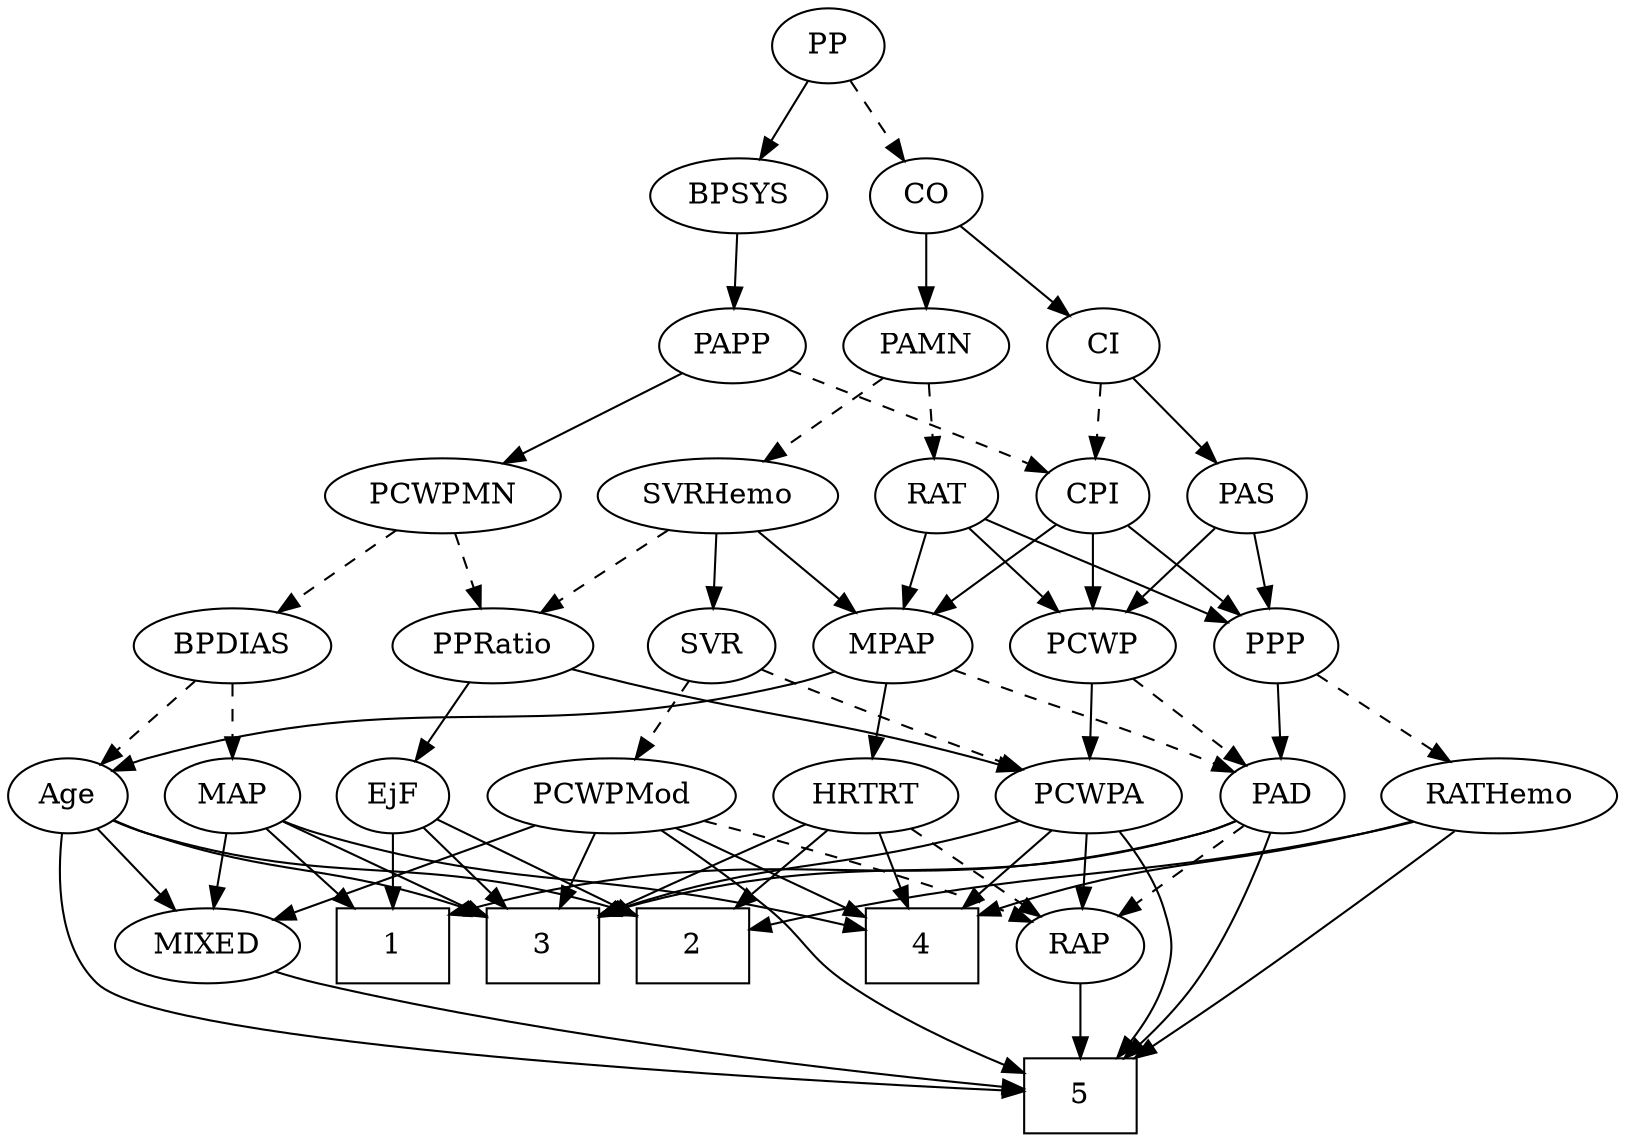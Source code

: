 strict digraph {
	graph [bb="0,0,718.4,540"];
	node [label="\N"];
	1	[height=0.5,
		pos="158,90",
		shape=box,
		width=0.75];
	2	[height=0.5,
		pos="302,90",
		shape=box,
		width=0.75];
	3	[height=0.5,
		pos="230,90",
		shape=box,
		width=0.75];
	4	[height=0.5,
		pos="412,90",
		shape=box,
		width=0.75];
	5	[height=0.5,
		pos="485,18",
		shape=box,
		width=0.75];
	Age	[height=0.5,
		pos="27,162",
		width=0.75];
	Age -> 2	[pos="e,274.79,104.77 47.56,150.15 52.514,147.85 57.863,145.64 63,144 147.32,117.14 176.68,134.52 265.17,107.78",
		style=solid];
	Age -> 3	[pos="e,202.69,104.49 48.059,150.31 52.9,148.06 58.074,145.82 63,144 116.75,124.1 135.47,128.44 193.1,107.99",
		style=solid];
	Age -> 5	[pos="e,457.86,20.058 20.29,144.26 13.571,124.43 6.5091,91.617 24,72 52.088,40.498 343.09,25.056 447.75,20.49",
		style=solid];
	MIXED	[height=0.5,
		pos="73,90",
		width=1.1193];
	Age -> MIXED	[pos="e,61.962,107.8 37.438,145.12 43.04,136.59 50.075,125.89 56.406,116.25",
		style=solid];
	EjF	[height=0.5,
		pos="179,162",
		width=0.75];
	EjF -> 1	[pos="e,163.18,108.28 173.92,144.05 171.58,136.26 168.75,126.82 166.12,118.08",
		style=solid];
	EjF -> 2	[pos="e,274.62,106.58 199.04,149.6 217.02,139.36 243.87,124.08 265.64,111.69",
		style=solid];
	EjF -> 3	[pos="e,217.28,108.46 190.32,145.46 196.49,136.99 204.29,126.29 211.34,116.61",
		style=solid];
	RAP	[height=0.5,
		pos="485,90",
		width=0.77632];
	RAP -> 5	[pos="e,485,36.104 485,71.697 485,63.983 485,54.712 485,46.112",
		style=solid];
	MIXED -> 5	[pos="e,457.8,21.202 102.53,77.749 108.89,75.611 115.61,73.559 122,72 238.92,43.453 381.04,28.171 447.43,22.126",
		style=solid];
	MPAP	[height=0.5,
		pos="401,234",
		width=0.97491];
	MPAP -> Age	[pos="e,47.499,174.05 374.82,221.67 369.04,219.51 362.88,217.47 357,216 229.3,184.03 189.46,216.57 63,180 61.058,179.44 59.09,178.78 57.126,\
178.06",
		style=solid];
	PAD	[height=0.5,
		pos="573,162",
		width=0.79437];
	MPAP -> PAD	[pos="e,550.79,173.45 428.09,222.46 464.45,208.3 525.69,184.39 536,180 537.81,179.23 539.65,178.43 541.51,177.61",
		style=dashed];
	HRTRT	[height=0.5,
		pos="386,162",
		width=1.1013];
	MPAP -> HRTRT	[pos="e,389.7,180.28 397.37,216.05 395.7,208.26 393.68,198.82 391.8,190.08",
		style=solid];
	BPSYS	[height=0.5,
		pos="328,450",
		width=1.0471];
	PAPP	[height=0.5,
		pos="326,378",
		width=0.88464];
	BPSYS -> PAPP	[pos="e,326.49,396.1 327.51,431.7 327.29,423.98 327.02,414.71 326.77,406.11",
		style=solid];
	PAD -> 1	[pos="e,185.15,104.98 551.53,149.71 546.55,147.5 541.18,145.42 536,144 391.77,104.43 343.26,147.29 195.06,107.71",
		style=solid];
	PAD -> 3	[pos="e,257.17,104.9 551.5,149.82 546.52,147.6 541.16,145.49 536,144 422.77,111.24 384.15,140.62 266.88,107.71",
		style=solid];
	PAD -> 5	[pos="e,505.23,36.078 568.3,143.98 562.67,125.33 552.07,95.002 537,72 530.22,61.66 521.23,51.629 512.62,43.126",
		style=solid];
	PAD -> RAP	[pos="e,501.92,104.46 556.03,147.5 543.01,137.14 524.82,122.67 510.11,110.97",
		style=dashed];
	CO	[height=0.5,
		pos="412,450",
		width=0.75];
	PAMN	[height=0.5,
		pos="412,378",
		width=1.011];
	CO -> PAMN	[pos="e,412,396.1 412,431.7 412,423.98 412,414.71 412,406.11",
		style=solid];
	CI	[height=0.5,
		pos="493,378",
		width=0.75];
	CO -> CI	[pos="e,477.03,392.8 428,435.17 439.76,425.01 455.94,411.03 469.21,399.56",
		style=solid];
	PAS	[height=0.5,
		pos="561,306",
		width=0.75];
	PPP	[height=0.5,
		pos="569,234",
		width=0.75];
	PAS -> PPP	[pos="e,567.05,252.1 562.98,287.7 563.86,279.98 564.92,270.71 565.9,262.11",
		style=solid];
	PCWP	[height=0.5,
		pos="489,234",
		width=0.97491];
	PAS -> PCWP	[pos="e,504.8,250.36 546.43,290.83 536.61,281.29 523.46,268.5 512.21,257.57",
		style=solid];
	RAT	[height=0.5,
		pos="417,306",
		width=0.75827];
	PAMN -> RAT	[pos="e,415.78,324.1 413.24,359.7 413.79,351.98 414.45,342.71 415.06,334.11",
		style=dashed];
	SVRHemo	[height=0.5,
		pos="322,306",
		width=1.3902];
	PAMN -> SVRHemo	[pos="e,342.19,322.7 393.35,362.5 380.87,352.79 364.21,339.83 350.13,328.88",
		style=dashed];
	RATHemo	[height=0.5,
		pos="669,162",
		width=1.3721];
	RATHemo -> 2	[pos="e,329.31,97.781 632.99,149.64 625.76,147.59 618.17,145.59 611,144 507.85,121.09 479.78,127.84 376,108 363.98,105.7 350.95,102.84 \
339.22,100.12",
		style=solid];
	RATHemo -> 4	[pos="e,439.25,104.64 632.28,149.83 625.24,147.8 617.91,145.77 611,144 542.23,126.35 520.1,131.48 449.12,107.99",
		style=solid];
	RATHemo -> 5	[pos="e,510.31,36.237 650.41,145.16 628.97,127.04 592.48,96.69 560,72 546.67,61.869 531.66,51.133 518.59,41.992",
		style=solid];
	CPI	[height=0.5,
		pos="489,306",
		width=0.75];
	CPI -> MPAP	[pos="e,419.13,249.42 472.03,291.5 459.34,281.41 441.75,267.41 427.25,255.88",
		style=solid];
	CPI -> PPP	[pos="e,553.23,248.8 504.81,291.17 516.42,281.01 532.39,267.03 545.5,255.56",
		style=solid];
	CPI -> PCWP	[pos="e,489,252.1 489,287.7 489,279.98 489,270.71 489,262.11",
		style=solid];
	RAT -> MPAP	[pos="e,404.95,252.28 413.13,288.05 411.35,280.26 409.19,270.82 407.19,262.08",
		style=solid];
	RAT -> PPP	[pos="e,547.71,245.13 438.67,294.69 443.39,292.47 448.36,290.14 453,288 488.41,271.67 497.59,268.33 533,252 534.79,251.18 536.63,250.32 \
538.48,249.46",
		style=solid];
	RAT -> PCWP	[pos="e,473.35,250.21 431.92,290.5 441.76,280.93 454.84,268.21 466,257.36",
		style=solid];
	SVR	[height=0.5,
		pos="320,234",
		width=0.77632];
	PCWPMod	[height=0.5,
		pos="276,162",
		width=1.4443];
	SVR -> PCWPMod	[pos="e,286.56,179.8 310.02,217.12 304.71,208.68 298.07,198.1 292.06,188.55",
		style=dashed];
	PCWPA	[height=0.5,
		pos="485,162",
		width=1.1555];
	SVR -> PCWPA	[pos="e,455.63,174.79 342.24,222.61 347.09,220.4 352.21,218.09 357,216 386.81,202.99 420.84,188.93 446.32,178.57",
		style=dashed];
	PCWPMod -> 3	[pos="e,241.35,108.28 264.86,144.05 259.46,135.84 252.86,125.79 246.86,116.66",
		style=solid];
	PCWPMod -> 4	[pos="e,384.65,105.08 303.85,146.67 324.61,135.98 353.16,121.29 375.71,109.68",
		style=solid];
	PCWPMod -> 5	[pos="e,457.76,29.495 295.21,145.01 307.57,134.62 323.9,120.69 338,108 355.29,92.437 356.87,85.241 376,72 398.61,56.351 426.53,42.87 448.46,\
33.42",
		style=solid];
	PCWPMod -> RAP	[pos="e,463.29,101.55 314.69,149.72 357.46,137.14 423.55,117.34 448,108 449.88,107.28 451.8,106.51 453.73,105.71",
		style=dashed];
	PCWPMod -> MIXED	[pos="e,103.84,101.71 240.51,148.82 209.3,138.09 162.62,122.04 122,108 119.25,107.05 116.41,106.07 113.55,105.08",
		style=solid];
	PCWPA -> 3	[pos="e,257.25,104.67 453.97,149.82 447.73,147.75 441.19,145.7 435,144 364,124.44 340.67,131.88 266.99,107.92",
		style=solid];
	PCWPA -> 4	[pos="e,429.77,108.04 468.44,145.12 459.16,136.22 447.41,124.95 437.03,115",
		style=solid];
	PCWPA -> 5	[pos="e,501.04,36.154 500.27,144.78 508.44,134.95 517.69,121.7 522,108 526.8,92.737 526.8,87.263 522,72 518.9,62.148 513.25,52.53 507.28,\
44.251",
		style=solid];
	PCWPA -> RAP	[pos="e,485,108.1 485,143.7 485,135.98 485,126.71 485,118.11",
		style=solid];
	PCWPMN	[height=0.5,
		pos="204,306",
		width=1.3902];
	BPDIAS	[height=0.5,
		pos="103,234",
		width=1.1735];
	PCWPMN -> BPDIAS	[pos="e,124.18,249.68 182.08,289.81 167.59,279.77 148.42,266.48 132.59,255.5",
		style=dashed];
	PPRatio	[height=0.5,
		pos="221,234",
		width=1.1013];
	PCWPMN -> PPRatio	[pos="e,216.8,252.28 208.12,288.05 210.01,280.26 212.3,270.82 214.42,262.08",
		style=dashed];
	SVRHemo -> MPAP	[pos="e,384.22,249.86 339.93,289.12 350.73,279.55 364.63,267.23 376.44,256.76",
		style=solid];
	SVRHemo -> SVR	[pos="e,320.49,252.1 321.51,287.7 321.29,279.98 321.02,270.71 320.77,262.11",
		style=solid];
	SVRHemo -> PPRatio	[pos="e,241.84,249.44 300.08,289.81 285.5,279.7 266.16,266.3 250.26,255.28",
		style=dashed];
	BPDIAS -> Age	[pos="e,42.271,177.07 86.133,217.46 75.474,207.65 61.561,194.83 49.909,184.1",
		style=dashed];
	MAP	[height=0.5,
		pos="103,162",
		width=0.84854];
	BPDIAS -> MAP	[pos="e,103,180.1 103,215.7 103,207.98 103,198.71 103,190.11",
		style=dashed];
	MAP -> 1	[pos="e,144.28,108.46 115.21,145.46 121.86,136.99 130.28,126.29 137.88,116.61",
		style=solid];
	MAP -> 3	[pos="e,202.58,106.11 124.54,149.13 143.45,138.7 171.34,123.33 193.7,111.01",
		style=solid];
	MAP -> 4	[pos="e,385,97.498 126.37,150.06 131.75,147.82 137.51,145.65 143,144 227.4,118.61 251.7,125.87 338,108 350.08,105.5 363.22,102.55 375.02,\
99.825",
		style=solid];
	MAP -> MIXED	[pos="e,80.267,107.96 95.89,144.41 92.429,136.34 88.185,126.43 84.295,117.35",
		style=solid];
	PP	[height=0.5,
		pos="369,522",
		width=0.75];
	PP -> BPSYS	[pos="e,337.74,467.63 359.49,504.76 354.54,496.32 348.38,485.8 342.83,476.31",
		style=solid];
	PP -> CO	[pos="e,402.28,466.82 378.76,505.12 384.15,496.34 390.95,485.26 397,475.42",
		style=dashed];
	PPP -> PAD	[pos="e,572.02,180.1 569.99,215.7 570.43,207.98 570.96,198.71 571.45,190.11",
		style=solid];
	PPP -> RATHemo	[pos="e,647.09,178.34 586.88,220.49 601.23,210.44 621.71,196.11 638.62,184.27",
		style=dashed];
	PPRatio -> EjF	[pos="e,188.59,178.99 211.05,216.41 205.9,207.83 199.51,197.19 193.8,187.67",
		style=solid];
	PPRatio -> PCWPA	[pos="e,453.94,174.07 253.76,223.79 263.18,221.2 273.48,218.43 283,216 350.26,198.82 368.28,199.2 435,180 437.99,179.14 441.06,178.21 \
444.14,177.24",
		style=solid];
	PCWP -> PAD	[pos="e,556.35,176.87 506.81,218.15 518.94,208.05 535.14,194.55 548.48,183.43",
		style=dashed];
	PCWP -> PCWPA	[pos="e,485.98,180.1 488.01,215.7 487.57,207.98 487.04,198.71 486.55,190.11",
		style=solid];
	CI -> PAS	[pos="e,546.93,321.49 507.09,362.5 516.57,352.73 529.24,339.69 539.92,328.7",
		style=solid];
	CI -> CPI	[pos="e,489.98,324.1 492.01,359.7 491.57,351.98 491.04,342.71 490.55,334.11",
		style=dashed];
	PAPP -> CPI	[pos="e,467.75,317.23 350.91,366.68 385.03,352.52 443.23,328.34 453,324 454.8,323.2 456.65,322.37 458.5,321.52",
		style=dashed];
	PAPP -> PCWPMN	[pos="e,229.54,321.65 304.47,364.65 286.15,354.14 259.52,338.85 238.27,326.67",
		style=solid];
	HRTRT -> 2	[pos="e,322.55,108.13 367.77,145.81 356.85,136.71 342.72,124.94 330.37,114.64",
		style=solid];
	HRTRT -> 3	[pos="e,257.09,103.88 358.27,148.99 335.79,139.2 303.1,124.85 266.48,108.17",
		style=solid];
	HRTRT -> 4	[pos="e,405.58,108.28 392.29,144.05 395.22,136.18 398.77,126.62 402.05,117.79",
		style=solid];
	HRTRT -> RAP	[pos="e,466.84,103.84 406.51,146.5 421.52,135.89 442.01,121.4 458.29,109.88",
		style=dashed];
}
